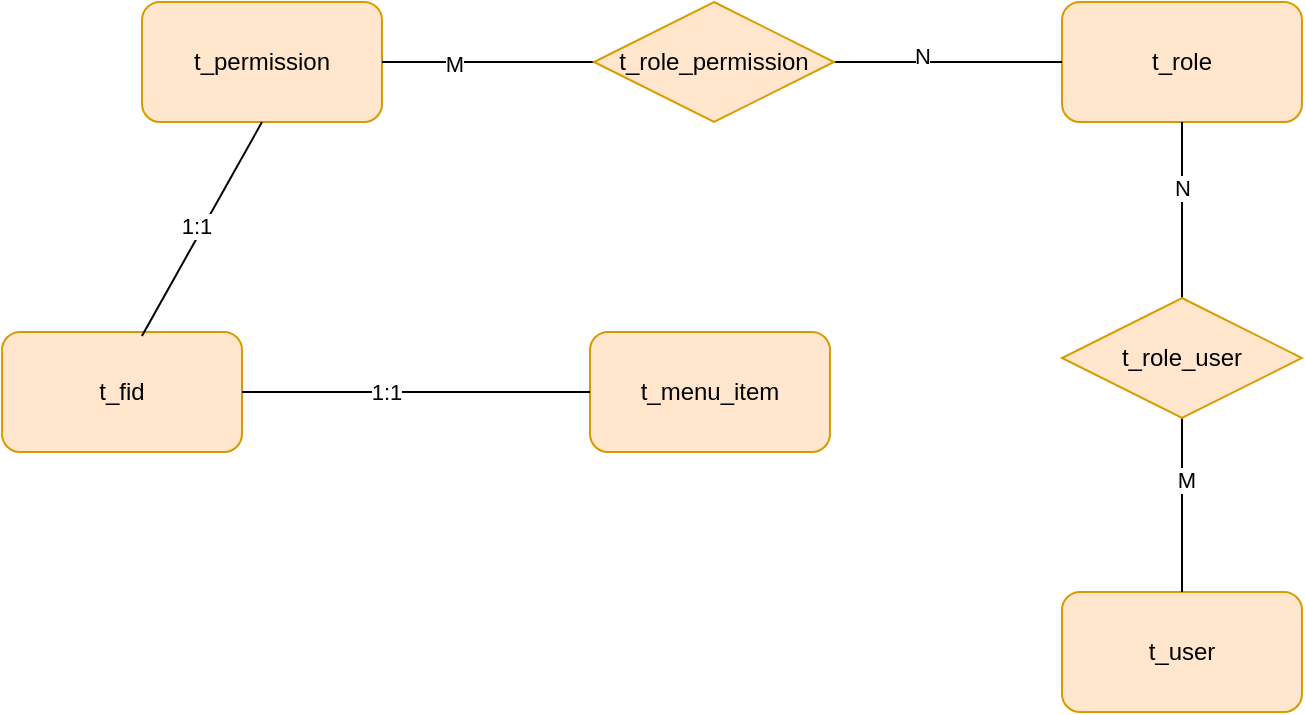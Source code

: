 <mxfile version="14.6.6" type="github">
  <diagram id="1mmt8xCyGl9wxiaScQVi" name="Page-1">
    <mxGraphModel dx="1422" dy="362" grid="0" gridSize="10" guides="1" tooltips="1" connect="1" arrows="1" fold="1" page="0" pageScale="1" pageWidth="827" pageHeight="1169" math="0" shadow="0">
      <root>
        <mxCell id="0" />
        <mxCell id="1" parent="0" />
        <mxCell id="FFUh_qGiznpqma361PZQ-4" value="t_fid" style="rounded=1;whiteSpace=wrap;html=1;fillColor=#ffe6cc;strokeColor=#d79b00;" parent="1" vertex="1">
          <mxGeometry x="60" y="680" width="120" height="60" as="geometry" />
        </mxCell>
        <mxCell id="FFUh_qGiznpqma361PZQ-5" value="t_user" style="rounded=1;whiteSpace=wrap;html=1;fillColor=#ffe6cc;strokeColor=#d79b00;" parent="1" vertex="1">
          <mxGeometry x="590" y="810" width="120" height="60" as="geometry" />
        </mxCell>
        <mxCell id="FFUh_qGiznpqma361PZQ-6" value="t_role" style="rounded=1;whiteSpace=wrap;html=1;fillColor=#ffe6cc;strokeColor=#d79b00;" parent="1" vertex="1">
          <mxGeometry x="590" y="515" width="120" height="60" as="geometry" />
        </mxCell>
        <mxCell id="FFUh_qGiznpqma361PZQ-22" style="edgeStyle=orthogonalEdgeStyle;rounded=0;orthogonalLoop=1;jettySize=auto;html=1;exitX=0.5;exitY=0;exitDx=0;exitDy=0;entryX=0.5;entryY=1;entryDx=0;entryDy=0;endArrow=none;endFill=0;" parent="1" source="NwzpREZafdLMRDNukC1V-4" target="FFUh_qGiznpqma361PZQ-6" edge="1">
          <mxGeometry relative="1" as="geometry">
            <mxPoint x="650" y="660" as="sourcePoint" />
          </mxGeometry>
        </mxCell>
        <mxCell id="FFUh_qGiznpqma361PZQ-25" value="N" style="edgeLabel;html=1;align=center;verticalAlign=middle;resizable=0;points=[];" parent="FFUh_qGiznpqma361PZQ-22" vertex="1" connectable="0">
          <mxGeometry x="0.247" relative="1" as="geometry">
            <mxPoint as="offset" />
          </mxGeometry>
        </mxCell>
        <mxCell id="FFUh_qGiznpqma361PZQ-33" style="edgeStyle=orthogonalEdgeStyle;rounded=0;orthogonalLoop=1;jettySize=auto;html=1;exitX=0.5;exitY=0.95;exitDx=0;exitDy=0;entryX=0.5;entryY=0;entryDx=0;entryDy=0;exitPerimeter=0;endArrow=none;endFill=0;" parent="1" source="NwzpREZafdLMRDNukC1V-4" target="FFUh_qGiznpqma361PZQ-5" edge="1">
          <mxGeometry relative="1" as="geometry">
            <mxPoint x="650" y="720" as="sourcePoint" />
          </mxGeometry>
        </mxCell>
        <mxCell id="FFUh_qGiznpqma361PZQ-34" value="M" style="edgeLabel;html=1;align=center;verticalAlign=middle;resizable=0;points=[];" parent="FFUh_qGiznpqma361PZQ-33" vertex="1" connectable="0">
          <mxGeometry x="-0.244" y="2" relative="1" as="geometry">
            <mxPoint as="offset" />
          </mxGeometry>
        </mxCell>
        <mxCell id="FFUh_qGiznpqma361PZQ-12" value="t_permission" style="rounded=1;whiteSpace=wrap;html=1;fillColor=#ffe6cc;strokeColor=#d79b00;" parent="1" vertex="1">
          <mxGeometry x="130" y="515" width="120" height="60" as="geometry" />
        </mxCell>
        <mxCell id="FFUh_qGiznpqma361PZQ-18" value="" style="edgeStyle=orthogonalEdgeStyle;rounded=0;orthogonalLoop=1;jettySize=auto;html=1;exitX=1;exitY=0.5;exitDx=0;exitDy=0;endArrow=none;endFill=0;" parent="1" source="NwzpREZafdLMRDNukC1V-2" target="FFUh_qGiznpqma361PZQ-6" edge="1">
          <mxGeometry relative="1" as="geometry">
            <mxPoint x="488" y="545" as="sourcePoint" />
          </mxGeometry>
        </mxCell>
        <mxCell id="FFUh_qGiznpqma361PZQ-20" value="N" style="edgeLabel;html=1;align=center;verticalAlign=middle;resizable=0;points=[];" parent="FFUh_qGiznpqma361PZQ-18" vertex="1" connectable="0">
          <mxGeometry x="-0.224" y="3" relative="1" as="geometry">
            <mxPoint as="offset" />
          </mxGeometry>
        </mxCell>
        <mxCell id="FFUh_qGiznpqma361PZQ-29" value="t_menu_item" style="rounded=1;whiteSpace=wrap;html=1;fillColor=#ffe6cc;strokeColor=#d79b00;" parent="1" vertex="1">
          <mxGeometry x="354" y="680" width="120" height="60" as="geometry" />
        </mxCell>
        <mxCell id="FFUh_qGiznpqma361PZQ-30" value="" style="endArrow=none;startArrow=none;html=1;entryX=0;entryY=0.5;entryDx=0;entryDy=0;exitX=1;exitY=0.5;exitDx=0;exitDy=0;endFill=0;startFill=0;" parent="1" source="FFUh_qGiznpqma361PZQ-4" target="FFUh_qGiznpqma361PZQ-29" edge="1">
          <mxGeometry width="50" height="50" relative="1" as="geometry">
            <mxPoint x="210" y="740" as="sourcePoint" />
            <mxPoint x="260" y="690" as="targetPoint" />
          </mxGeometry>
        </mxCell>
        <mxCell id="FFUh_qGiznpqma361PZQ-31" value="1:1" style="edgeLabel;html=1;align=center;verticalAlign=middle;resizable=0;points=[];" parent="FFUh_qGiznpqma361PZQ-30" vertex="1" connectable="0">
          <mxGeometry x="-0.175" relative="1" as="geometry">
            <mxPoint as="offset" />
          </mxGeometry>
        </mxCell>
        <object label="" id="NwzpREZafdLMRDNukC1V-6">
          <mxCell style="edgeStyle=orthogonalEdgeStyle;rounded=0;orthogonalLoop=1;jettySize=auto;html=1;exitX=0;exitY=0.5;exitDx=0;exitDy=0;entryX=1;entryY=0.5;entryDx=0;entryDy=0;endArrow=none;endFill=0;" edge="1" parent="1" source="NwzpREZafdLMRDNukC1V-2" target="FFUh_qGiznpqma361PZQ-12">
            <mxGeometry relative="1" as="geometry" />
          </mxCell>
        </object>
        <mxCell id="NwzpREZafdLMRDNukC1V-7" value="M" style="edgeLabel;html=1;align=center;verticalAlign=middle;resizable=0;points=[];" vertex="1" connectable="0" parent="NwzpREZafdLMRDNukC1V-6">
          <mxGeometry x="0.321" y="1" relative="1" as="geometry">
            <mxPoint as="offset" />
          </mxGeometry>
        </mxCell>
        <mxCell id="NwzpREZafdLMRDNukC1V-2" value="t_role_permission" style="shape=rhombus;perimeter=rhombusPerimeter;whiteSpace=wrap;html=1;align=center;fillColor=#ffe6cc;strokeColor=#d79b00;" vertex="1" parent="1">
          <mxGeometry x="356" y="515" width="120" height="60" as="geometry" />
        </mxCell>
        <mxCell id="NwzpREZafdLMRDNukC1V-4" value="t_role_user" style="shape=rhombus;perimeter=rhombusPerimeter;whiteSpace=wrap;html=1;align=center;fillColor=#ffe6cc;strokeColor=#d79b00;" vertex="1" parent="1">
          <mxGeometry x="590" y="663" width="120" height="60" as="geometry" />
        </mxCell>
        <mxCell id="NwzpREZafdLMRDNukC1V-14" value="" style="endArrow=none;html=1;entryX=0.5;entryY=1;entryDx=0;entryDy=0;exitX=0.583;exitY=0.033;exitDx=0;exitDy=0;exitPerimeter=0;" edge="1" parent="1" source="FFUh_qGiznpqma361PZQ-4" target="FFUh_qGiznpqma361PZQ-12">
          <mxGeometry width="50" height="50" relative="1" as="geometry">
            <mxPoint x="141" y="654" as="sourcePoint" />
            <mxPoint x="191" y="604" as="targetPoint" />
          </mxGeometry>
        </mxCell>
        <mxCell id="NwzpREZafdLMRDNukC1V-15" value="1:1" style="edgeLabel;html=1;align=center;verticalAlign=middle;resizable=0;points=[];" vertex="1" connectable="0" parent="NwzpREZafdLMRDNukC1V-14">
          <mxGeometry x="0.394" y="1" relative="1" as="geometry">
            <mxPoint x="-14" y="20" as="offset" />
          </mxGeometry>
        </mxCell>
      </root>
    </mxGraphModel>
  </diagram>
</mxfile>
